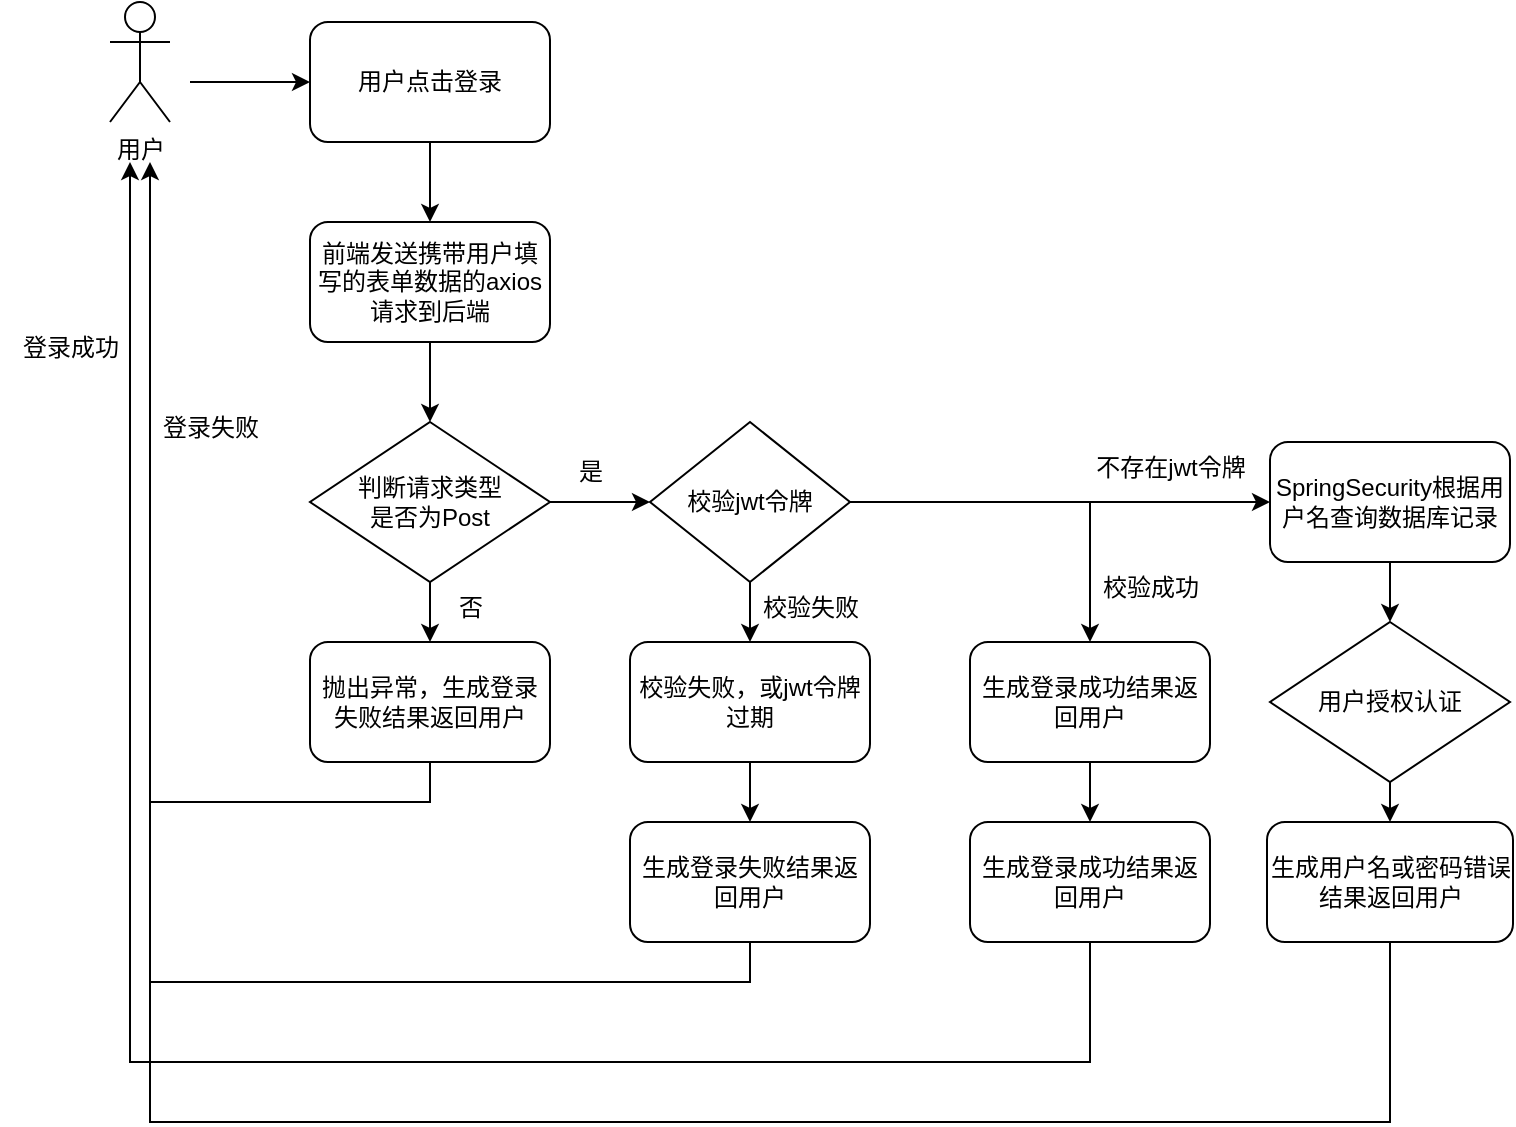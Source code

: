 <mxfile version="21.2.1" type="github">
  <diagram name="第 1 页" id="Glq6MSt4fJZdgUOZIP1u">
    <mxGraphModel dx="1050" dy="497" grid="1" gridSize="10" guides="1" tooltips="1" connect="1" arrows="1" fold="1" page="1" pageScale="1" pageWidth="1100" pageHeight="850" math="0" shadow="0">
      <root>
        <mxCell id="0" />
        <mxCell id="1" parent="0" />
        <mxCell id="c-n8C7ahyrvKcZ8w685R-1" value="用户点击登录" style="rounded=1;whiteSpace=wrap;html=1;" vertex="1" parent="1">
          <mxGeometry x="160" y="20" width="120" height="60" as="geometry" />
        </mxCell>
        <mxCell id="c-n8C7ahyrvKcZ8w685R-2" value="用户" style="shape=umlActor;verticalLabelPosition=bottom;verticalAlign=top;html=1;outlineConnect=0;" vertex="1" parent="1">
          <mxGeometry x="60" y="10" width="30" height="60" as="geometry" />
        </mxCell>
        <mxCell id="c-n8C7ahyrvKcZ8w685R-6" value="" style="endArrow=classic;html=1;rounded=0;entryX=0;entryY=0.5;entryDx=0;entryDy=0;" edge="1" parent="1" target="c-n8C7ahyrvKcZ8w685R-1">
          <mxGeometry width="50" height="50" relative="1" as="geometry">
            <mxPoint x="100" y="50" as="sourcePoint" />
            <mxPoint x="510" y="180" as="targetPoint" />
          </mxGeometry>
        </mxCell>
        <mxCell id="c-n8C7ahyrvKcZ8w685R-7" value="前端发送携带用户填写的表单数据的axios请求到后端" style="rounded=1;whiteSpace=wrap;html=1;" vertex="1" parent="1">
          <mxGeometry x="160" y="120" width="120" height="60" as="geometry" />
        </mxCell>
        <mxCell id="c-n8C7ahyrvKcZ8w685R-8" value="" style="endArrow=classic;html=1;rounded=0;exitX=0.5;exitY=1;exitDx=0;exitDy=0;" edge="1" parent="1" source="c-n8C7ahyrvKcZ8w685R-1" target="c-n8C7ahyrvKcZ8w685R-7">
          <mxGeometry width="50" height="50" relative="1" as="geometry">
            <mxPoint x="460" y="230" as="sourcePoint" />
            <mxPoint x="510" y="180" as="targetPoint" />
          </mxGeometry>
        </mxCell>
        <mxCell id="c-n8C7ahyrvKcZ8w685R-11" value="&lt;div&gt;判断请求类型&lt;/div&gt;&lt;div&gt;是否为Post&lt;/div&gt;" style="rhombus;whiteSpace=wrap;html=1;" vertex="1" parent="1">
          <mxGeometry x="160" y="220" width="120" height="80" as="geometry" />
        </mxCell>
        <mxCell id="c-n8C7ahyrvKcZ8w685R-12" value="" style="endArrow=classic;html=1;rounded=0;exitX=0.5;exitY=1;exitDx=0;exitDy=0;entryX=0.5;entryY=0;entryDx=0;entryDy=0;" edge="1" parent="1" source="c-n8C7ahyrvKcZ8w685R-7" target="c-n8C7ahyrvKcZ8w685R-11">
          <mxGeometry width="50" height="50" relative="1" as="geometry">
            <mxPoint x="460" y="230" as="sourcePoint" />
            <mxPoint x="510" y="180" as="targetPoint" />
          </mxGeometry>
        </mxCell>
        <mxCell id="c-n8C7ahyrvKcZ8w685R-14" value="抛出异常，生成登录失败结果返回用户" style="rounded=1;whiteSpace=wrap;html=1;" vertex="1" parent="1">
          <mxGeometry x="160" y="330" width="120" height="60" as="geometry" />
        </mxCell>
        <mxCell id="c-n8C7ahyrvKcZ8w685R-15" value="" style="endArrow=classic;html=1;rounded=0;exitX=0.5;exitY=1;exitDx=0;exitDy=0;entryX=0.5;entryY=0;entryDx=0;entryDy=0;" edge="1" parent="1" source="c-n8C7ahyrvKcZ8w685R-11" target="c-n8C7ahyrvKcZ8w685R-14">
          <mxGeometry width="50" height="50" relative="1" as="geometry">
            <mxPoint x="460" y="280" as="sourcePoint" />
            <mxPoint x="510" y="230" as="targetPoint" />
          </mxGeometry>
        </mxCell>
        <mxCell id="c-n8C7ahyrvKcZ8w685R-16" value="" style="endArrow=classic;html=1;rounded=0;exitX=1;exitY=0.5;exitDx=0;exitDy=0;entryX=0;entryY=0.5;entryDx=0;entryDy=0;" edge="1" parent="1" source="c-n8C7ahyrvKcZ8w685R-11" target="c-n8C7ahyrvKcZ8w685R-24">
          <mxGeometry width="50" height="50" relative="1" as="geometry">
            <mxPoint x="460" y="280" as="sourcePoint" />
            <mxPoint x="320" y="260" as="targetPoint" />
          </mxGeometry>
        </mxCell>
        <mxCell id="c-n8C7ahyrvKcZ8w685R-17" value="是" style="text;html=1;align=center;verticalAlign=middle;resizable=0;points=[];autosize=1;strokeColor=none;fillColor=none;" vertex="1" parent="1">
          <mxGeometry x="280" y="230" width="40" height="30" as="geometry" />
        </mxCell>
        <mxCell id="c-n8C7ahyrvKcZ8w685R-18" value="否" style="text;html=1;align=center;verticalAlign=middle;resizable=0;points=[];autosize=1;strokeColor=none;fillColor=none;" vertex="1" parent="1">
          <mxGeometry x="220" y="298" width="40" height="30" as="geometry" />
        </mxCell>
        <mxCell id="c-n8C7ahyrvKcZ8w685R-19" value="" style="endArrow=classic;html=1;rounded=0;exitX=0.5;exitY=1;exitDx=0;exitDy=0;" edge="1" parent="1" source="c-n8C7ahyrvKcZ8w685R-14">
          <mxGeometry width="50" height="50" relative="1" as="geometry">
            <mxPoint x="460" y="280" as="sourcePoint" />
            <mxPoint x="80" y="90" as="targetPoint" />
            <Array as="points">
              <mxPoint x="220" y="410" />
              <mxPoint x="80" y="410" />
            </Array>
          </mxGeometry>
        </mxCell>
        <mxCell id="c-n8C7ahyrvKcZ8w685R-20" value="校验失败，或jwt令牌过期" style="rounded=1;whiteSpace=wrap;html=1;" vertex="1" parent="1">
          <mxGeometry x="320" y="330" width="120" height="60" as="geometry" />
        </mxCell>
        <mxCell id="c-n8C7ahyrvKcZ8w685R-22" value="" style="endArrow=classic;html=1;rounded=0;exitX=0.5;exitY=1;exitDx=0;exitDy=0;entryX=0.5;entryY=0;entryDx=0;entryDy=0;" edge="1" parent="1" target="c-n8C7ahyrvKcZ8w685R-20">
          <mxGeometry width="50" height="50" relative="1" as="geometry">
            <mxPoint x="380" y="290" as="sourcePoint" />
            <mxPoint x="510" y="180" as="targetPoint" />
          </mxGeometry>
        </mxCell>
        <mxCell id="c-n8C7ahyrvKcZ8w685R-23" value="生成登录失败结果返回用户" style="rounded=1;whiteSpace=wrap;html=1;" vertex="1" parent="1">
          <mxGeometry x="320" y="420" width="120" height="60" as="geometry" />
        </mxCell>
        <mxCell id="c-n8C7ahyrvKcZ8w685R-24" value="校验jwt令牌" style="rhombus;whiteSpace=wrap;html=1;" vertex="1" parent="1">
          <mxGeometry x="330" y="220" width="100" height="80" as="geometry" />
        </mxCell>
        <mxCell id="c-n8C7ahyrvKcZ8w685R-26" value="" style="endArrow=classic;html=1;rounded=0;exitX=0.5;exitY=1;exitDx=0;exitDy=0;" edge="1" parent="1" source="c-n8C7ahyrvKcZ8w685R-20" target="c-n8C7ahyrvKcZ8w685R-23">
          <mxGeometry width="50" height="50" relative="1" as="geometry">
            <mxPoint x="460" y="310" as="sourcePoint" />
            <mxPoint x="510" y="260" as="targetPoint" />
          </mxGeometry>
        </mxCell>
        <mxCell id="c-n8C7ahyrvKcZ8w685R-27" value="" style="endArrow=classic;html=1;rounded=0;exitX=1;exitY=0.5;exitDx=0;exitDy=0;entryX=0;entryY=0.5;entryDx=0;entryDy=0;" edge="1" parent="1" source="c-n8C7ahyrvKcZ8w685R-24" target="c-n8C7ahyrvKcZ8w685R-30">
          <mxGeometry width="50" height="50" relative="1" as="geometry">
            <mxPoint x="460" y="330" as="sourcePoint" />
            <mxPoint x="520" y="260" as="targetPoint" />
          </mxGeometry>
        </mxCell>
        <mxCell id="c-n8C7ahyrvKcZ8w685R-29" value="校验失败" style="text;html=1;align=center;verticalAlign=middle;resizable=0;points=[];autosize=1;strokeColor=none;fillColor=none;" vertex="1" parent="1">
          <mxGeometry x="375" y="298" width="70" height="30" as="geometry" />
        </mxCell>
        <mxCell id="c-n8C7ahyrvKcZ8w685R-30" value="SpringSecurity根据用户名查询数据库记录" style="rounded=1;whiteSpace=wrap;html=1;" vertex="1" parent="1">
          <mxGeometry x="640" y="230" width="120" height="60" as="geometry" />
        </mxCell>
        <mxCell id="c-n8C7ahyrvKcZ8w685R-32" value="生成登录成功结果返回用户" style="rounded=1;whiteSpace=wrap;html=1;" vertex="1" parent="1">
          <mxGeometry x="490" y="330" width="120" height="60" as="geometry" />
        </mxCell>
        <mxCell id="c-n8C7ahyrvKcZ8w685R-33" value="" style="endArrow=classic;html=1;rounded=0;entryX=0.5;entryY=0;entryDx=0;entryDy=0;" edge="1" parent="1" target="c-n8C7ahyrvKcZ8w685R-32">
          <mxGeometry width="50" height="50" relative="1" as="geometry">
            <mxPoint x="550" y="260" as="sourcePoint" />
            <mxPoint x="540" y="260" as="targetPoint" />
          </mxGeometry>
        </mxCell>
        <mxCell id="c-n8C7ahyrvKcZ8w685R-34" value="校验成功" style="text;html=1;align=center;verticalAlign=middle;resizable=0;points=[];autosize=1;strokeColor=none;fillColor=none;" vertex="1" parent="1">
          <mxGeometry x="545" y="288" width="70" height="30" as="geometry" />
        </mxCell>
        <mxCell id="c-n8C7ahyrvKcZ8w685R-35" value="" style="endArrow=none;html=1;rounded=0;exitX=0.5;exitY=1;exitDx=0;exitDy=0;" edge="1" parent="1" source="c-n8C7ahyrvKcZ8w685R-23">
          <mxGeometry width="50" height="50" relative="1" as="geometry">
            <mxPoint x="460" y="330" as="sourcePoint" />
            <mxPoint x="80" y="410" as="targetPoint" />
            <Array as="points">
              <mxPoint x="380" y="500" />
              <mxPoint x="230" y="500" />
              <mxPoint x="80" y="500" />
            </Array>
          </mxGeometry>
        </mxCell>
        <mxCell id="c-n8C7ahyrvKcZ8w685R-37" value="" style="endArrow=classic;html=1;rounded=0;exitX=0.5;exitY=1;exitDx=0;exitDy=0;" edge="1" parent="1" source="c-n8C7ahyrvKcZ8w685R-32" target="c-n8C7ahyrvKcZ8w685R-38">
          <mxGeometry width="50" height="50" relative="1" as="geometry">
            <mxPoint x="460" y="350" as="sourcePoint" />
            <mxPoint x="550" y="430" as="targetPoint" />
          </mxGeometry>
        </mxCell>
        <mxCell id="c-n8C7ahyrvKcZ8w685R-38" value="生成登录成功结果返回用户" style="rounded=1;whiteSpace=wrap;html=1;" vertex="1" parent="1">
          <mxGeometry x="490" y="420" width="120" height="60" as="geometry" />
        </mxCell>
        <mxCell id="c-n8C7ahyrvKcZ8w685R-39" value="" style="endArrow=classic;html=1;rounded=0;exitX=0.5;exitY=1;exitDx=0;exitDy=0;" edge="1" parent="1" source="c-n8C7ahyrvKcZ8w685R-38">
          <mxGeometry width="50" height="50" relative="1" as="geometry">
            <mxPoint x="460" y="350" as="sourcePoint" />
            <mxPoint x="70" y="90" as="targetPoint" />
            <Array as="points">
              <mxPoint x="550" y="540" />
              <mxPoint x="430" y="540" />
              <mxPoint x="310" y="540" />
              <mxPoint x="70" y="540" />
            </Array>
          </mxGeometry>
        </mxCell>
        <mxCell id="c-n8C7ahyrvKcZ8w685R-40" value="不存在jwt令牌" style="text;html=1;align=center;verticalAlign=middle;resizable=0;points=[];autosize=1;strokeColor=none;fillColor=none;" vertex="1" parent="1">
          <mxGeometry x="540" y="228" width="100" height="30" as="geometry" />
        </mxCell>
        <mxCell id="c-n8C7ahyrvKcZ8w685R-43" value="用户授权认证" style="rhombus;whiteSpace=wrap;html=1;" vertex="1" parent="1">
          <mxGeometry x="640" y="320" width="120" height="80" as="geometry" />
        </mxCell>
        <mxCell id="c-n8C7ahyrvKcZ8w685R-44" value="" style="endArrow=classic;html=1;rounded=0;entryX=0.5;entryY=0;entryDx=0;entryDy=0;exitX=0.5;exitY=1;exitDx=0;exitDy=0;" edge="1" parent="1" source="c-n8C7ahyrvKcZ8w685R-30" target="c-n8C7ahyrvKcZ8w685R-43">
          <mxGeometry width="50" height="50" relative="1" as="geometry">
            <mxPoint x="460" y="380" as="sourcePoint" />
            <mxPoint x="510" y="330" as="targetPoint" />
          </mxGeometry>
        </mxCell>
        <mxCell id="c-n8C7ahyrvKcZ8w685R-45" value="生成用户名或密码错误结果返回用户" style="rounded=1;whiteSpace=wrap;html=1;" vertex="1" parent="1">
          <mxGeometry x="638.5" y="420" width="123" height="60" as="geometry" />
        </mxCell>
        <mxCell id="c-n8C7ahyrvKcZ8w685R-46" value="" style="endArrow=classic;html=1;rounded=0;exitX=0.5;exitY=1;exitDx=0;exitDy=0;entryX=0.5;entryY=0;entryDx=0;entryDy=0;" edge="1" parent="1" source="c-n8C7ahyrvKcZ8w685R-43" target="c-n8C7ahyrvKcZ8w685R-45">
          <mxGeometry width="50" height="50" relative="1" as="geometry">
            <mxPoint x="460" y="380" as="sourcePoint" />
            <mxPoint x="510" y="330" as="targetPoint" />
          </mxGeometry>
        </mxCell>
        <mxCell id="c-n8C7ahyrvKcZ8w685R-48" value="登录失败" style="text;html=1;align=center;verticalAlign=middle;resizable=0;points=[];autosize=1;strokeColor=none;fillColor=none;" vertex="1" parent="1">
          <mxGeometry x="75" y="208" width="70" height="30" as="geometry" />
        </mxCell>
        <mxCell id="c-n8C7ahyrvKcZ8w685R-49" value="" style="endArrow=none;html=1;rounded=0;exitX=0.5;exitY=1;exitDx=0;exitDy=0;" edge="1" parent="1" source="c-n8C7ahyrvKcZ8w685R-45">
          <mxGeometry width="50" height="50" relative="1" as="geometry">
            <mxPoint x="460" y="380" as="sourcePoint" />
            <mxPoint x="80" y="500" as="targetPoint" />
            <Array as="points">
              <mxPoint x="700" y="570" />
              <mxPoint x="360" y="570" />
              <mxPoint x="80" y="570" />
            </Array>
          </mxGeometry>
        </mxCell>
        <mxCell id="c-n8C7ahyrvKcZ8w685R-50" value="登录成功" style="text;html=1;align=center;verticalAlign=middle;resizable=0;points=[];autosize=1;strokeColor=none;fillColor=none;" vertex="1" parent="1">
          <mxGeometry x="5" y="168" width="70" height="30" as="geometry" />
        </mxCell>
      </root>
    </mxGraphModel>
  </diagram>
</mxfile>

